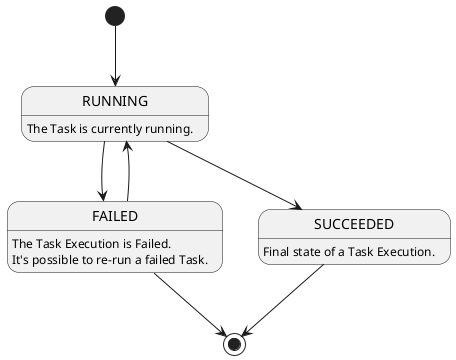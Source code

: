 @startuml Task Execution States

[*] --> RUNNING
RUNNING: The Task is currently running.
RUNNING --> FAILED
RUNNING --> SUCCEEDED

FAILED: The Task Execution is Failed.
FAILED: It's possible to re-run a failed Task.
FAILED --> RUNNING
FAILED --> [*]

SUCCEEDED: Final state of a Task Execution.
SUCCEEDED --> [*]

@enduml